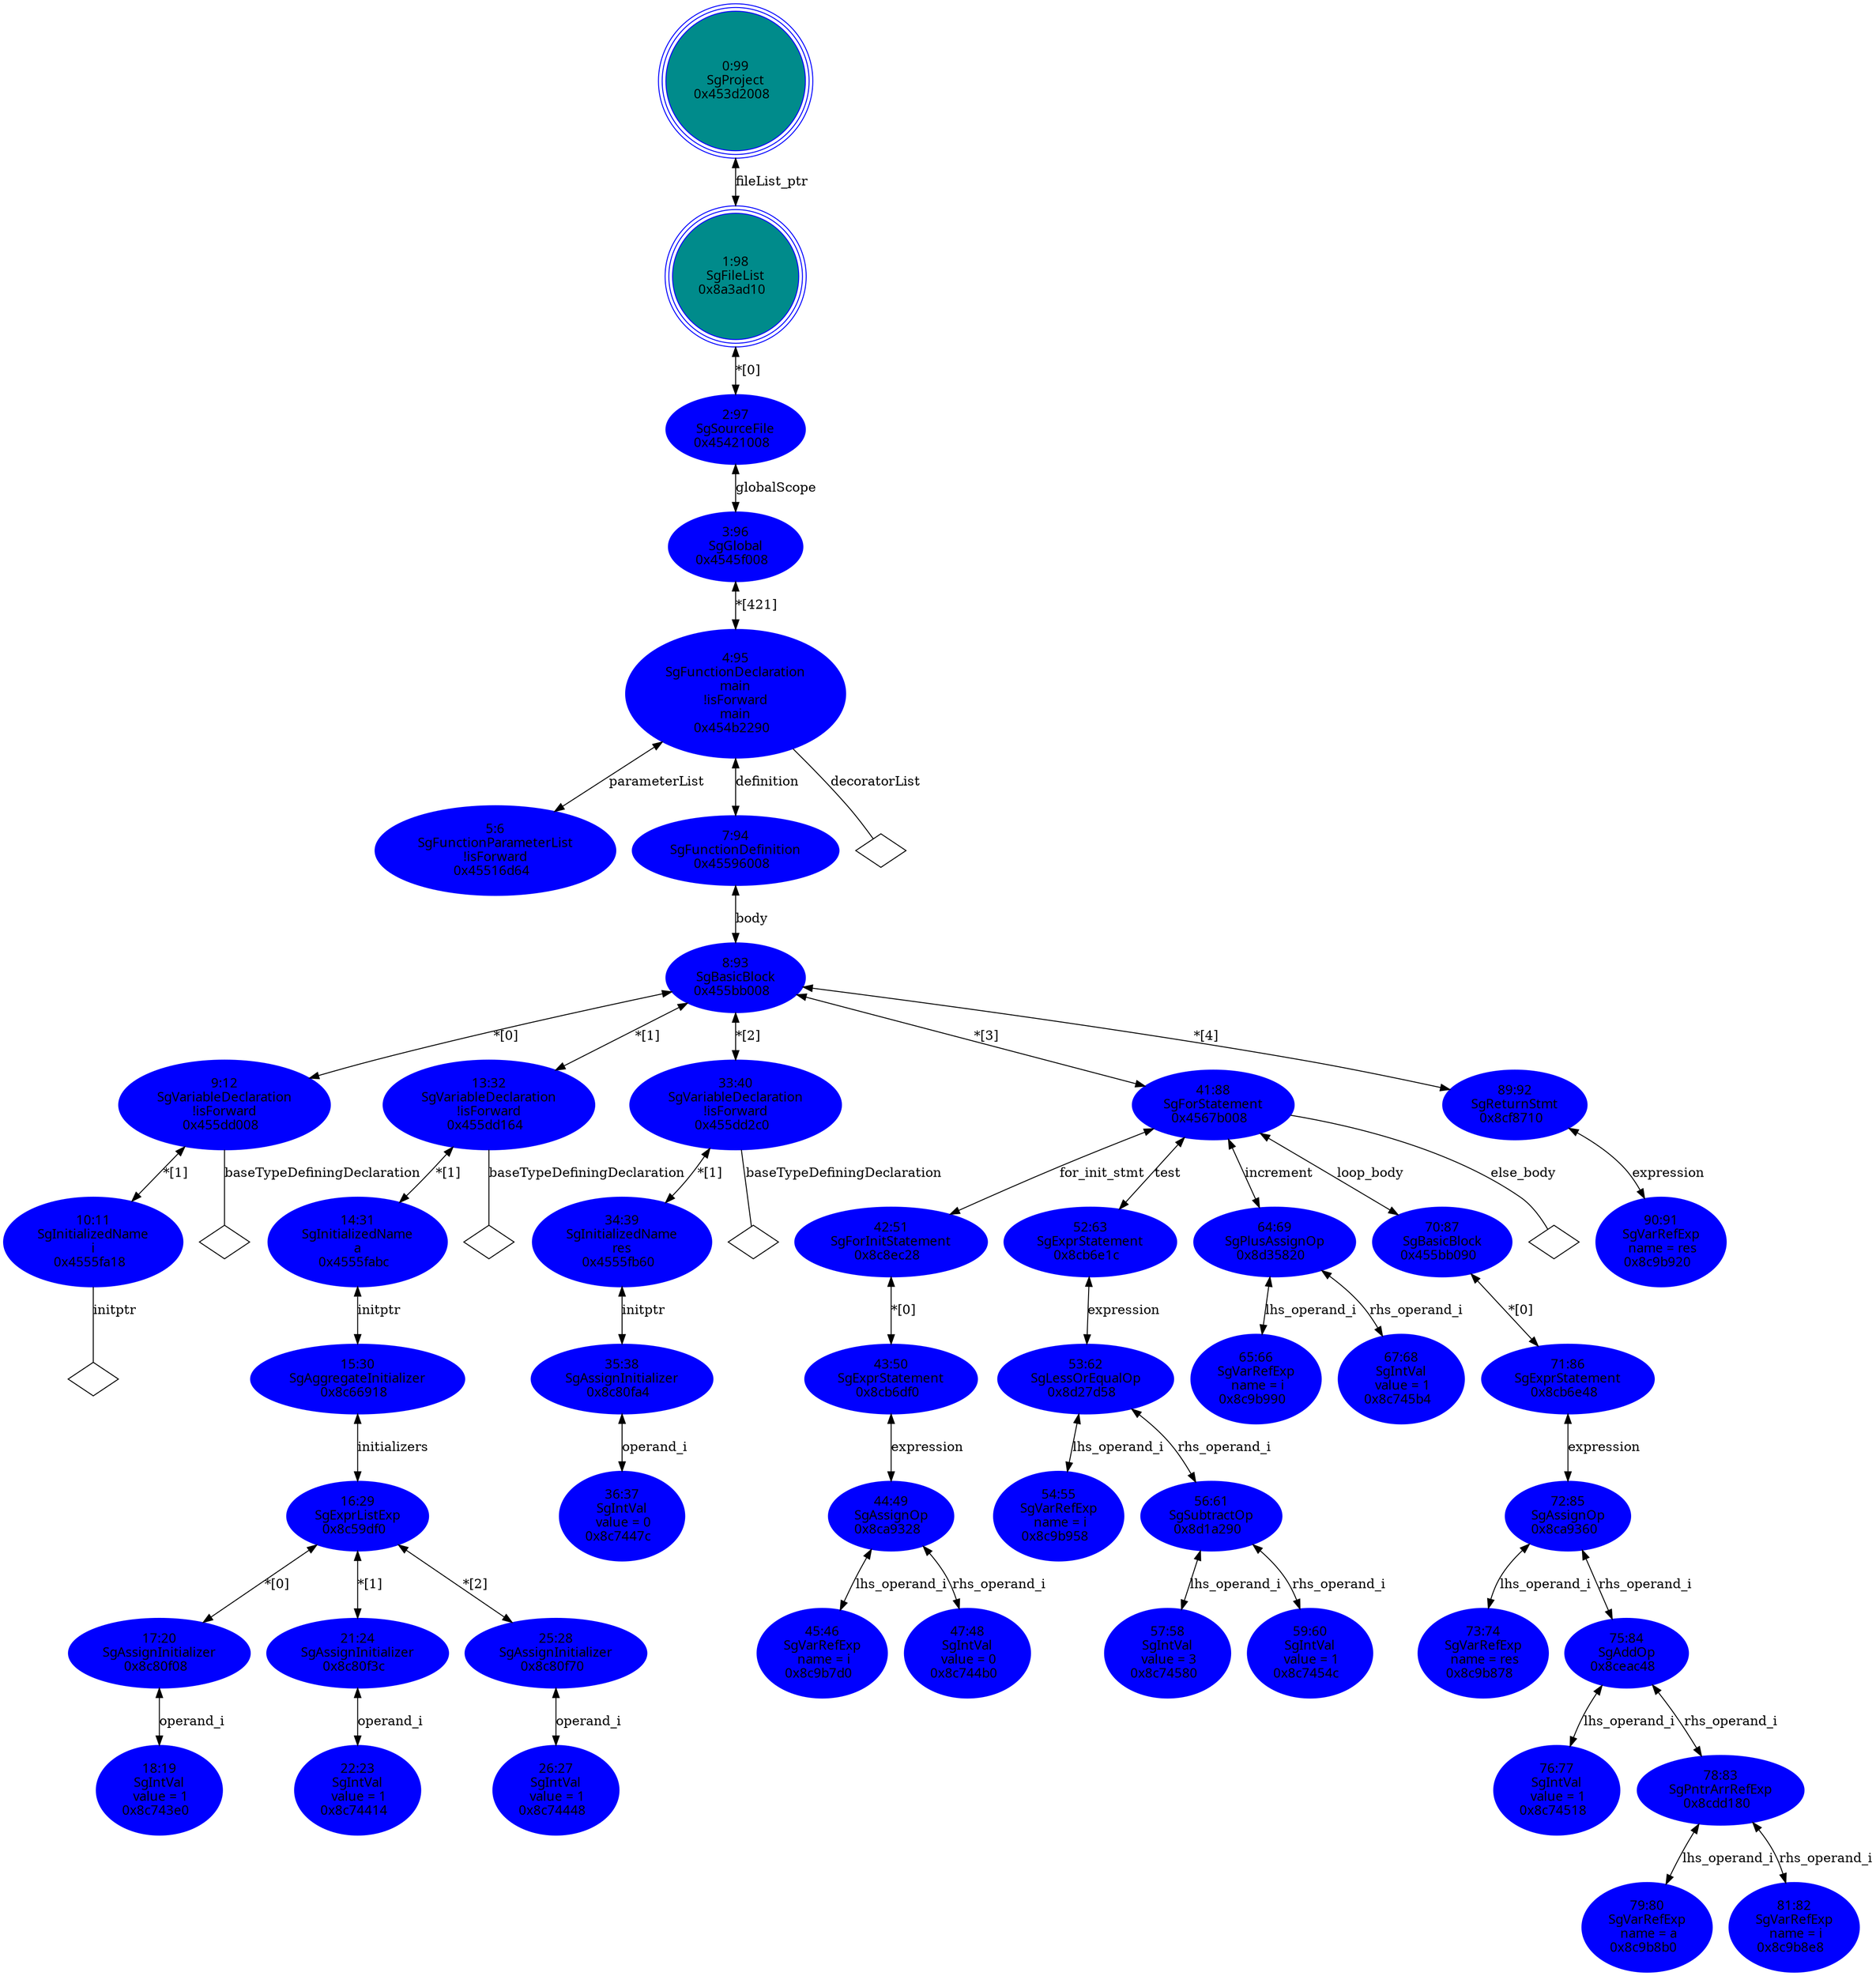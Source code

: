 digraph "GDOT/AST.dot" {
"0x45516d64"[label="5:6\nSgFunctionParameterList\n!isForward\n0x45516d64  " shape=ellipse,regular=0,URL="\N",tooltip="more info at \N",sides=6,peripheries=1,color="blue",fillcolor=blue1,fontname="7x13bold",fontcolor=black,style=filled];
"0x4555fa18"[label="10:11\nSgInitializedName\ni\n0x4555fa18  " shape=ellipse,regular=0,URL="\N",tooltip="more info at \N",sides=6,peripheries=1,color="blue",fillcolor=blue1,fontname="7x13bold",fontcolor=black,style=filled];
"0x4555fa18" -> "0x4555fa18__initptr__null"[label="initptr" dir=none ];
"0x4555fa18__initptr__null"[label="" shape=diamond ];
"0x455dd008"[label="9:12\nSgVariableDeclaration\n!isForward\n0x455dd008  " shape=ellipse,regular=0,URL="\N",tooltip="more info at \N",sides=6,peripheries=1,color="blue",fillcolor=blue1,fontname="7x13bold",fontcolor=black,style=filled];
"0x455dd008" -> "0x455dd008__baseTypeDefiningDeclaration__null"[label="baseTypeDefiningDeclaration" dir=none ];
"0x455dd008__baseTypeDefiningDeclaration__null"[label="" shape=diamond ];
"0x455dd008" -> "0x4555fa18"[label="*[1]" dir=both ];
"0x8c743e0"[label="18:19\nSgIntVal\n value = 1\n0x8c743e0  " shape=ellipse,regular=0,URL="\N",tooltip="more info at \N",sides=6,peripheries=1,color="blue",fillcolor=blue1,fontname="7x13bold",fontcolor=black,style=filled];
"0x8c80f08"[label="17:20\nSgAssignInitializer\n0x8c80f08  " shape=ellipse,regular=0,URL="\N",tooltip="more info at \N",sides=6,peripheries=1,color="blue",fillcolor=blue1,fontname="7x13bold",fontcolor=black,style=filled];
"0x8c80f08" -> "0x8c743e0"[label="operand_i" dir=both ];
"0x8c74414"[label="22:23\nSgIntVal\n value = 1\n0x8c74414  " shape=ellipse,regular=0,URL="\N",tooltip="more info at \N",sides=6,peripheries=1,color="blue",fillcolor=blue1,fontname="7x13bold",fontcolor=black,style=filled];
"0x8c80f3c"[label="21:24\nSgAssignInitializer\n0x8c80f3c  " shape=ellipse,regular=0,URL="\N",tooltip="more info at \N",sides=6,peripheries=1,color="blue",fillcolor=blue1,fontname="7x13bold",fontcolor=black,style=filled];
"0x8c80f3c" -> "0x8c74414"[label="operand_i" dir=both ];
"0x8c74448"[label="26:27\nSgIntVal\n value = 1\n0x8c74448  " shape=ellipse,regular=0,URL="\N",tooltip="more info at \N",sides=6,peripheries=1,color="blue",fillcolor=blue1,fontname="7x13bold",fontcolor=black,style=filled];
"0x8c80f70"[label="25:28\nSgAssignInitializer\n0x8c80f70  " shape=ellipse,regular=0,URL="\N",tooltip="more info at \N",sides=6,peripheries=1,color="blue",fillcolor=blue1,fontname="7x13bold",fontcolor=black,style=filled];
"0x8c80f70" -> "0x8c74448"[label="operand_i" dir=both ];
"0x8c59df0"[label="16:29\nSgExprListExp\n0x8c59df0  " shape=ellipse,regular=0,URL="\N",tooltip="more info at \N",sides=6,peripheries=1,color="blue",fillcolor=blue1,fontname="7x13bold",fontcolor=black,style=filled];
"0x8c59df0" -> "0x8c80f08"[label="*[0]" dir=both ];
"0x8c59df0" -> "0x8c80f3c"[label="*[1]" dir=both ];
"0x8c59df0" -> "0x8c80f70"[label="*[2]" dir=both ];
"0x8c66918"[label="15:30\nSgAggregateInitializer\n0x8c66918  " shape=ellipse,regular=0,URL="\N",tooltip="more info at \N",sides=6,peripheries=1,color="blue",fillcolor=blue1,fontname="7x13bold",fontcolor=black,style=filled];
"0x8c66918" -> "0x8c59df0"[label="initializers" dir=both ];
"0x4555fabc"[label="14:31\nSgInitializedName\na\n0x4555fabc  " shape=ellipse,regular=0,URL="\N",tooltip="more info at \N",sides=6,peripheries=1,color="blue",fillcolor=blue1,fontname="7x13bold",fontcolor=black,style=filled];
"0x4555fabc" -> "0x8c66918"[label="initptr" dir=both ];
"0x455dd164"[label="13:32\nSgVariableDeclaration\n!isForward\n0x455dd164  " shape=ellipse,regular=0,URL="\N",tooltip="more info at \N",sides=6,peripheries=1,color="blue",fillcolor=blue1,fontname="7x13bold",fontcolor=black,style=filled];
"0x455dd164" -> "0x455dd164__baseTypeDefiningDeclaration__null"[label="baseTypeDefiningDeclaration" dir=none ];
"0x455dd164__baseTypeDefiningDeclaration__null"[label="" shape=diamond ];
"0x455dd164" -> "0x4555fabc"[label="*[1]" dir=both ];
"0x8c7447c"[label="36:37\nSgIntVal\n value = 0\n0x8c7447c  " shape=ellipse,regular=0,URL="\N",tooltip="more info at \N",sides=6,peripheries=1,color="blue",fillcolor=blue1,fontname="7x13bold",fontcolor=black,style=filled];
"0x8c80fa4"[label="35:38\nSgAssignInitializer\n0x8c80fa4  " shape=ellipse,regular=0,URL="\N",tooltip="more info at \N",sides=6,peripheries=1,color="blue",fillcolor=blue1,fontname="7x13bold",fontcolor=black,style=filled];
"0x8c80fa4" -> "0x8c7447c"[label="operand_i" dir=both ];
"0x4555fb60"[label="34:39\nSgInitializedName\nres\n0x4555fb60  " shape=ellipse,regular=0,URL="\N",tooltip="more info at \N",sides=6,peripheries=1,color="blue",fillcolor=blue1,fontname="7x13bold",fontcolor=black,style=filled];
"0x4555fb60" -> "0x8c80fa4"[label="initptr" dir=both ];
"0x455dd2c0"[label="33:40\nSgVariableDeclaration\n!isForward\n0x455dd2c0  " shape=ellipse,regular=0,URL="\N",tooltip="more info at \N",sides=6,peripheries=1,color="blue",fillcolor=blue1,fontname="7x13bold",fontcolor=black,style=filled];
"0x455dd2c0" -> "0x455dd2c0__baseTypeDefiningDeclaration__null"[label="baseTypeDefiningDeclaration" dir=none ];
"0x455dd2c0__baseTypeDefiningDeclaration__null"[label="" shape=diamond ];
"0x455dd2c0" -> "0x4555fb60"[label="*[1]" dir=both ];
"0x8c9b7d0"[label="45:46\nSgVarRefExp\n name = i\n0x8c9b7d0  " shape=ellipse,regular=0,URL="\N",tooltip="more info at \N",sides=6,peripheries=1,color="blue",fillcolor=blue1,fontname="7x13bold",fontcolor=black,style=filled];
"0x8c744b0"[label="47:48\nSgIntVal\n value = 0\n0x8c744b0  " shape=ellipse,regular=0,URL="\N",tooltip="more info at \N",sides=6,peripheries=1,color="blue",fillcolor=blue1,fontname="7x13bold",fontcolor=black,style=filled];
"0x8ca9328"[label="44:49\nSgAssignOp\n0x8ca9328  " shape=ellipse,regular=0,URL="\N",tooltip="more info at \N",sides=6,peripheries=1,color="blue",fillcolor=blue1,fontname="7x13bold",fontcolor=black,style=filled];
"0x8ca9328" -> "0x8c9b7d0"[label="lhs_operand_i" dir=both ];
"0x8ca9328" -> "0x8c744b0"[label="rhs_operand_i" dir=both ];
"0x8cb6df0"[label="43:50\nSgExprStatement\n0x8cb6df0  " shape=ellipse,regular=0,URL="\N",tooltip="more info at \N",sides=6,peripheries=1,color="blue",fillcolor=blue1,fontname="7x13bold",fontcolor=black,style=filled];
"0x8cb6df0" -> "0x8ca9328"[label="expression" dir=both ];
"0x8c8ec28"[label="42:51\nSgForInitStatement\n0x8c8ec28  " shape=ellipse,regular=0,URL="\N",tooltip="more info at \N",sides=6,peripheries=1,color="blue",fillcolor=blue1,fontname="7x13bold",fontcolor=black,style=filled];
"0x8c8ec28" -> "0x8cb6df0"[label="*[0]" dir=both ];
"0x8c9b958"[label="54:55\nSgVarRefExp\n name = i\n0x8c9b958  " shape=ellipse,regular=0,URL="\N",tooltip="more info at \N",sides=6,peripheries=1,color="blue",fillcolor=blue1,fontname="7x13bold",fontcolor=black,style=filled];
"0x8c74580"[label="57:58\nSgIntVal\n value = 3\n0x8c74580  " shape=ellipse,regular=0,URL="\N",tooltip="more info at \N",sides=6,peripheries=1,color="blue",fillcolor=blue1,fontname="7x13bold",fontcolor=black,style=filled];
"0x8c7454c"[label="59:60\nSgIntVal\n value = 1\n0x8c7454c  " shape=ellipse,regular=0,URL="\N",tooltip="more info at \N",sides=6,peripheries=1,color="blue",fillcolor=blue1,fontname="7x13bold",fontcolor=black,style=filled];
"0x8d1a290"[label="56:61\nSgSubtractOp\n0x8d1a290  " shape=ellipse,regular=0,URL="\N",tooltip="more info at \N",sides=6,peripheries=1,color="blue",fillcolor=blue1,fontname="7x13bold",fontcolor=black,style=filled];
"0x8d1a290" -> "0x8c74580"[label="lhs_operand_i" dir=both ];
"0x8d1a290" -> "0x8c7454c"[label="rhs_operand_i" dir=both ];
"0x8d27d58"[label="53:62\nSgLessOrEqualOp\n0x8d27d58  " shape=ellipse,regular=0,URL="\N",tooltip="more info at \N",sides=6,peripheries=1,color="blue",fillcolor=blue1,fontname="7x13bold",fontcolor=black,style=filled];
"0x8d27d58" -> "0x8c9b958"[label="lhs_operand_i" dir=both ];
"0x8d27d58" -> "0x8d1a290"[label="rhs_operand_i" dir=both ];
"0x8cb6e1c"[label="52:63\nSgExprStatement\n0x8cb6e1c  " shape=ellipse,regular=0,URL="\N",tooltip="more info at \N",sides=6,peripheries=1,color="blue",fillcolor=blue1,fontname="7x13bold",fontcolor=black,style=filled];
"0x8cb6e1c" -> "0x8d27d58"[label="expression" dir=both ];
"0x8c9b990"[label="65:66\nSgVarRefExp\n name = i\n0x8c9b990  " shape=ellipse,regular=0,URL="\N",tooltip="more info at \N",sides=6,peripheries=1,color="blue",fillcolor=blue1,fontname="7x13bold",fontcolor=black,style=filled];
"0x8c745b4"[label="67:68\nSgIntVal\n value = 1\n0x8c745b4  " shape=ellipse,regular=0,URL="\N",tooltip="more info at \N",sides=6,peripheries=1,color="blue",fillcolor=blue1,fontname="7x13bold",fontcolor=black,style=filled];
"0x8d35820"[label="64:69\nSgPlusAssignOp\n0x8d35820  " shape=ellipse,regular=0,URL="\N",tooltip="more info at \N",sides=6,peripheries=1,color="blue",fillcolor=blue1,fontname="7x13bold",fontcolor=black,style=filled];
"0x8d35820" -> "0x8c9b990"[label="lhs_operand_i" dir=both ];
"0x8d35820" -> "0x8c745b4"[label="rhs_operand_i" dir=both ];
"0x8c9b878"[label="73:74\nSgVarRefExp\n name = res\n0x8c9b878  " shape=ellipse,regular=0,URL="\N",tooltip="more info at \N",sides=6,peripheries=1,color="blue",fillcolor=blue1,fontname="7x13bold",fontcolor=black,style=filled];
"0x8c74518"[label="76:77\nSgIntVal\n value = 1\n0x8c74518  " shape=ellipse,regular=0,URL="\N",tooltip="more info at \N",sides=6,peripheries=1,color="blue",fillcolor=blue1,fontname="7x13bold",fontcolor=black,style=filled];
"0x8c9b8b0"[label="79:80\nSgVarRefExp\n name = a\n0x8c9b8b0  " shape=ellipse,regular=0,URL="\N",tooltip="more info at \N",sides=6,peripheries=1,color="blue",fillcolor=blue1,fontname="7x13bold",fontcolor=black,style=filled];
"0x8c9b8e8"[label="81:82\nSgVarRefExp\n name = i\n0x8c9b8e8  " shape=ellipse,regular=0,URL="\N",tooltip="more info at \N",sides=6,peripheries=1,color="blue",fillcolor=blue1,fontname="7x13bold",fontcolor=black,style=filled];
"0x8cdd180"[label="78:83\nSgPntrArrRefExp\n0x8cdd180  " shape=ellipse,regular=0,URL="\N",tooltip="more info at \N",sides=6,peripheries=1,color="blue",fillcolor=blue1,fontname="7x13bold",fontcolor=black,style=filled];
"0x8cdd180" -> "0x8c9b8b0"[label="lhs_operand_i" dir=both ];
"0x8cdd180" -> "0x8c9b8e8"[label="rhs_operand_i" dir=both ];
"0x8ceac48"[label="75:84\nSgAddOp\n0x8ceac48  " shape=ellipse,regular=0,URL="\N",tooltip="more info at \N",sides=6,peripheries=1,color="blue",fillcolor=blue1,fontname="7x13bold",fontcolor=black,style=filled];
"0x8ceac48" -> "0x8c74518"[label="lhs_operand_i" dir=both ];
"0x8ceac48" -> "0x8cdd180"[label="rhs_operand_i" dir=both ];
"0x8ca9360"[label="72:85\nSgAssignOp\n0x8ca9360  " shape=ellipse,regular=0,URL="\N",tooltip="more info at \N",sides=6,peripheries=1,color="blue",fillcolor=blue1,fontname="7x13bold",fontcolor=black,style=filled];
"0x8ca9360" -> "0x8c9b878"[label="lhs_operand_i" dir=both ];
"0x8ca9360" -> "0x8ceac48"[label="rhs_operand_i" dir=both ];
"0x8cb6e48"[label="71:86\nSgExprStatement\n0x8cb6e48  " shape=ellipse,regular=0,URL="\N",tooltip="more info at \N",sides=6,peripheries=1,color="blue",fillcolor=blue1,fontname="7x13bold",fontcolor=black,style=filled];
"0x8cb6e48" -> "0x8ca9360"[label="expression" dir=both ];
"0x455bb090"[label="70:87\nSgBasicBlock\n0x455bb090  " shape=ellipse,regular=0,URL="\N",tooltip="more info at \N",sides=6,peripheries=1,color="blue",fillcolor=blue1,fontname="7x13bold",fontcolor=black,style=filled];
"0x455bb090" -> "0x8cb6e48"[label="*[0]" dir=both ];
"0x4567b008"[label="41:88\nSgForStatement\n0x4567b008  " shape=ellipse,regular=0,URL="\N",tooltip="more info at \N",sides=6,peripheries=1,color="blue",fillcolor=blue1,fontname="7x13bold",fontcolor=black,style=filled];
"0x4567b008" -> "0x8c8ec28"[label="for_init_stmt" dir=both ];
"0x4567b008" -> "0x8cb6e1c"[label="test" dir=both ];
"0x4567b008" -> "0x8d35820"[label="increment" dir=both ];
"0x4567b008" -> "0x455bb090"[label="loop_body" dir=both ];
"0x4567b008" -> "0x4567b008__else_body__null"[label="else_body" dir=none ];
"0x4567b008__else_body__null"[label="" shape=diamond ];
"0x8c9b920"[label="90:91\nSgVarRefExp\n name = res\n0x8c9b920  " shape=ellipse,regular=0,URL="\N",tooltip="more info at \N",sides=6,peripheries=1,color="blue",fillcolor=blue1,fontname="7x13bold",fontcolor=black,style=filled];
"0x8cf8710"[label="89:92\nSgReturnStmt\n0x8cf8710  " shape=ellipse,regular=0,URL="\N",tooltip="more info at \N",sides=6,peripheries=1,color="blue",fillcolor=blue1,fontname="7x13bold",fontcolor=black,style=filled];
"0x8cf8710" -> "0x8c9b920"[label="expression" dir=both ];
"0x455bb008"[label="8:93\nSgBasicBlock\n0x455bb008  " shape=ellipse,regular=0,URL="\N",tooltip="more info at \N",sides=6,peripheries=1,color="blue",fillcolor=blue1,fontname="7x13bold",fontcolor=black,style=filled];
"0x455bb008" -> "0x455dd008"[label="*[0]" dir=both ];
"0x455bb008" -> "0x455dd164"[label="*[1]" dir=both ];
"0x455bb008" -> "0x455dd2c0"[label="*[2]" dir=both ];
"0x455bb008" -> "0x4567b008"[label="*[3]" dir=both ];
"0x455bb008" -> "0x8cf8710"[label="*[4]" dir=both ];
"0x45596008"[label="7:94\nSgFunctionDefinition\n0x45596008  " shape=ellipse,regular=0,URL="\N",tooltip="more info at \N",sides=6,peripheries=1,color="blue",fillcolor=blue1,fontname="7x13bold",fontcolor=black,style=filled];
"0x45596008" -> "0x455bb008"[label="body" dir=both ];
"0x454b2290"[label="4:95\nSgFunctionDeclaration\nmain\n!isForward\nmain\n0x454b2290  " shape=ellipse,regular=0,URL="\N",tooltip="more info at \N",sides=6,peripheries=1,color="blue",fillcolor=blue1,fontname="7x13bold",fontcolor=black,style=filled];
"0x454b2290" -> "0x45516d64"[label="parameterList" dir=both ];
"0x454b2290" -> "0x454b2290__decoratorList__null"[label="decoratorList" dir=none ];
"0x454b2290__decoratorList__null"[label="" shape=diamond ];
"0x454b2290" -> "0x45596008"[label="definition" dir=both ];
"0x4545f008"[label="3:96\nSgGlobal\n0x4545f008  " shape=ellipse,regular=0,URL="\N",tooltip="more info at \N",sides=6,peripheries=1,color="blue",fillcolor=blue1,fontname="7x13bold",fontcolor=black,style=filled];
"0x4545f008" -> "0x454b2290"[label="*[421]" dir=both ];
"0x45421008"[label="2:97\nSgSourceFile\n0x45421008  " shape=ellipse,regular=0,URL="\N",tooltip="more info at \N",sides=6,peripheries=1,color="blue",fillcolor=blue1,fontname="7x13bold",fontcolor=black,style=filled];
"0x45421008" -> "0x4545f008"[label="globalScope" dir=both ];
"0x8a3ad10"[label="1:98\nSgFileList\n0x8a3ad10  " shape=circle,regular=0,URL="\N",tooltip="more info at \N",sides=6,peripheries=3,color="blue",fillcolor=cyan4,fontname="12x24bold",fontcolor=black,style=filled];
"0x8a3ad10" -> "0x45421008"[label="*[0]" dir=both ];
"0x453d2008"[label="0:99\nSgProject\n0x453d2008  " shape=circle,regular=0,URL="\N",tooltip="more info at \N",sides=6,peripheries=3,color="blue",fillcolor=cyan4,fontname="12x24bold",fontcolor=black,style=filled];
"0x453d2008" -> "0x8a3ad10"[label="fileList_ptr" dir=both ];
}
